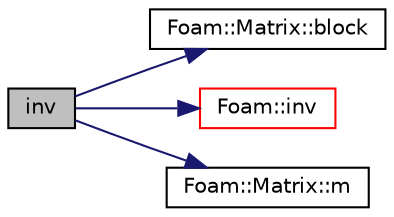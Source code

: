 digraph "inv"
{
  bgcolor="transparent";
  edge [fontname="Helvetica",fontsize="10",labelfontname="Helvetica",labelfontsize="10"];
  node [fontname="Helvetica",fontsize="10",shape=record];
  rankdir="LR";
  Node67 [label="inv",height=0.2,width=0.4,color="black", fillcolor="grey75", style="filled", fontcolor="black"];
  Node67 -> Node68 [color="midnightblue",fontsize="10",style="solid",fontname="Helvetica"];
  Node68 [label="Foam::Matrix::block",height=0.2,width=0.4,color="black",URL="$a27889.html#aeafa66610750d8c3a119b67c7b07b385"];
  Node67 -> Node69 [color="midnightblue",fontsize="10",style="solid",fontname="Helvetica"];
  Node69 [label="Foam::inv",height=0.2,width=0.4,color="red",URL="$a21851.html#ac51979edadae5b8ade119dd30b88e381"];
  Node67 -> Node73 [color="midnightblue",fontsize="10",style="solid",fontname="Helvetica"];
  Node73 [label="Foam::Matrix::m",height=0.2,width=0.4,color="black",URL="$a27889.html#a910305ebc963132f09b276357a5a6da0",tooltip="Return the number of rows. "];
}
